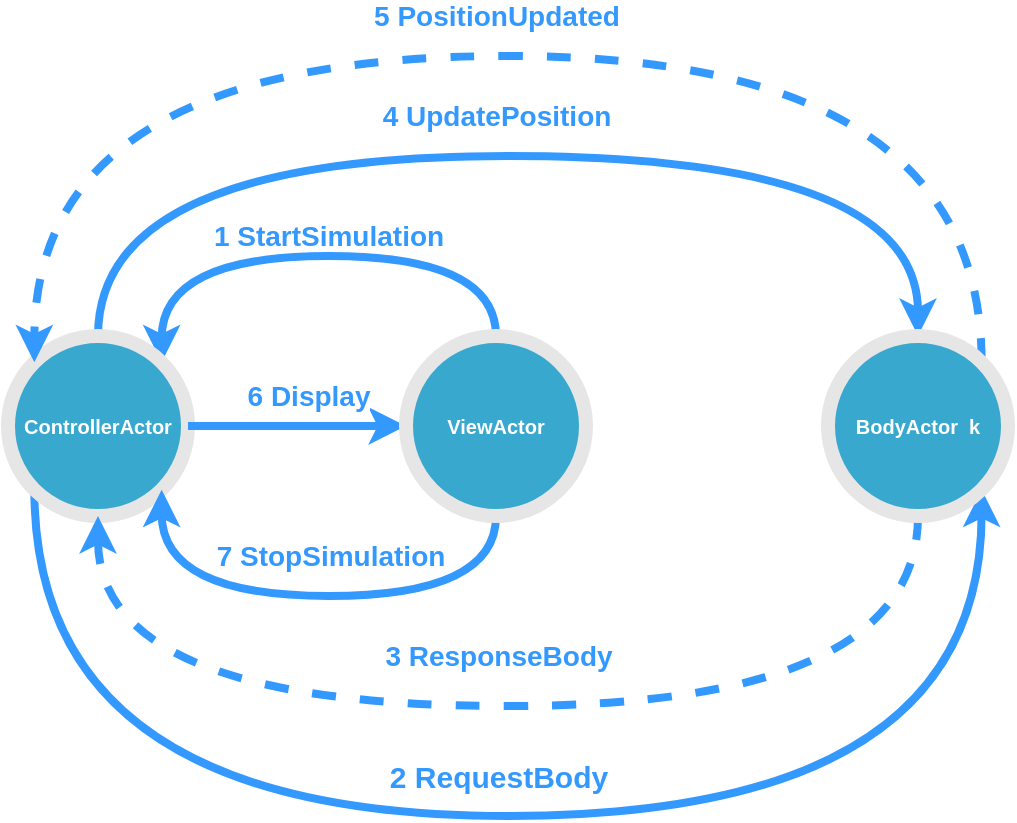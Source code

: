 <mxfile version="20.0.1" type="device"><diagram id="yBA4Oni4PlioTrrxNGuq" name="Page-1"><mxGraphModel dx="981" dy="542" grid="1" gridSize="10" guides="1" tooltips="1" connect="1" arrows="1" fold="1" page="1" pageScale="1" pageWidth="827" pageHeight="1169" math="0" shadow="0"><root><mxCell id="0"/><mxCell id="1" parent="0"/><mxCell id="qHPBBl44Rf3xfuUqWAed-34" style="edgeStyle=orthogonalEdgeStyle;curved=1;rounded=0;orthogonalLoop=1;jettySize=auto;html=1;entryX=1;entryY=1;entryDx=0;entryDy=0;fontSize=15;fontColor=#3399FF;strokeColor=#3399FF;strokeWidth=4;exitX=0;exitY=1;exitDx=0;exitDy=0;" edge="1" parent="1" source="qHPBBl44Rf3xfuUqWAed-5" target="qHPBBl44Rf3xfuUqWAed-8"><mxGeometry relative="1" as="geometry"><mxPoint x="180.0" y="175.0" as="sourcePoint"/><mxPoint x="678.97" y="260.03" as="targetPoint"/><Array as="points"><mxPoint x="193" y="450"/><mxPoint x="667" y="450"/></Array></mxGeometry></mxCell><mxCell id="qHPBBl44Rf3xfuUqWAed-35" value="&lt;b&gt;2 RequestBody&lt;/b&gt;" style="edgeLabel;html=1;align=center;verticalAlign=middle;resizable=0;points=[];fontSize=15;fontColor=#3399FF;" vertex="1" connectable="0" parent="qHPBBl44Rf3xfuUqWAed-34"><mxGeometry x="-0.041" y="-1" relative="1" as="geometry"><mxPoint x="11" y="-21" as="offset"/></mxGeometry></mxCell><mxCell id="qHPBBl44Rf3xfuUqWAed-41" style="edgeStyle=orthogonalEdgeStyle;curved=1;rounded=0;orthogonalLoop=1;jettySize=auto;html=1;entryX=0.5;entryY=0;entryDx=0;entryDy=0;fontSize=14;fontColor=#3399FF;strokeColor=#3399FF;strokeWidth=4;exitX=0.5;exitY=0;exitDx=0;exitDy=0;" edge="1" parent="1" source="qHPBBl44Rf3xfuUqWAed-5" target="qHPBBl44Rf3xfuUqWAed-8"><mxGeometry relative="1" as="geometry"><Array as="points"><mxPoint x="225" y="120"/><mxPoint x="635" y="120"/></Array></mxGeometry></mxCell><mxCell id="qHPBBl44Rf3xfuUqWAed-42" value="&lt;b&gt;4 UpdatePosition&lt;/b&gt;" style="edgeLabel;html=1;align=center;verticalAlign=middle;resizable=0;points=[];fontSize=14;fontColor=#3399FF;" vertex="1" connectable="0" parent="qHPBBl44Rf3xfuUqWAed-41"><mxGeometry x="-0.035" relative="1" as="geometry"><mxPoint x="4" y="-20" as="offset"/></mxGeometry></mxCell><mxCell id="qHPBBl44Rf3xfuUqWAed-45" style="edgeStyle=orthogonalEdgeStyle;curved=1;rounded=0;orthogonalLoop=1;jettySize=auto;html=1;exitX=1;exitY=0;exitDx=0;exitDy=0;entryX=0.5;entryY=0;entryDx=0;entryDy=0;fontSize=14;fontColor=#3399FF;strokeColor=#3399FF;strokeWidth=4;startArrow=classic;startFill=1;endArrow=none;endFill=0;" edge="1" parent="1" source="qHPBBl44Rf3xfuUqWAed-5" target="qHPBBl44Rf3xfuUqWAed-7"><mxGeometry relative="1" as="geometry"><Array as="points"><mxPoint x="257" y="170"/><mxPoint x="424" y="170"/></Array></mxGeometry></mxCell><mxCell id="qHPBBl44Rf3xfuUqWAed-46" value="&lt;span style=&quot;font-weight: 700; background-color: rgb(255, 255, 255);&quot;&gt;1 StartSimulation&lt;/span&gt;" style="edgeLabel;html=1;align=center;verticalAlign=middle;resizable=0;points=[];fontSize=14;fontColor=#3399FF;labelBackgroundColor=none;" vertex="1" connectable="0" parent="qHPBBl44Rf3xfuUqWAed-45"><mxGeometry x="-0.061" y="-2" relative="1" as="geometry"><mxPoint x="14" y="-12" as="offset"/></mxGeometry></mxCell><mxCell id="qHPBBl44Rf3xfuUqWAed-5" value="ControllerActor" style="ellipse;whiteSpace=wrap;html=1;aspect=fixed;fillColor=#38a8ce;strokeColor=#E6E6E6;strokeWidth=7;sketch=0;fontSize=10;fontColor=#FFFFFF;fontStyle=1" vertex="1" parent="1"><mxGeometry x="180" y="210" width="90" height="90" as="geometry"/></mxCell><mxCell id="qHPBBl44Rf3xfuUqWAed-36" style="edgeStyle=orthogonalEdgeStyle;curved=1;rounded=0;orthogonalLoop=1;jettySize=auto;html=1;entryX=1;entryY=0.5;entryDx=0;entryDy=0;fontSize=15;fontColor=#3399FF;strokeColor=#3399FF;strokeWidth=4;startArrow=classic;startFill=1;endArrow=none;endFill=0;" edge="1" parent="1" source="qHPBBl44Rf3xfuUqWAed-7" target="qHPBBl44Rf3xfuUqWAed-5"><mxGeometry relative="1" as="geometry"/></mxCell><mxCell id="qHPBBl44Rf3xfuUqWAed-37" value="6 Display" style="edgeLabel;html=1;align=center;verticalAlign=middle;resizable=0;points=[];fontSize=14;fontColor=#3399FF;fontStyle=1" vertex="1" connectable="0" parent="qHPBBl44Rf3xfuUqWAed-36"><mxGeometry x="0.228" y="1" relative="1" as="geometry"><mxPoint x="18" y="-16" as="offset"/></mxGeometry></mxCell><mxCell id="qHPBBl44Rf3xfuUqWAed-47" style="edgeStyle=orthogonalEdgeStyle;curved=1;rounded=0;orthogonalLoop=1;jettySize=auto;html=1;exitX=0.5;exitY=1;exitDx=0;exitDy=0;entryX=1;entryY=1;entryDx=0;entryDy=0;fontSize=14;fontColor=#3399FF;startArrow=none;startFill=0;endArrow=classic;endFill=1;strokeColor=#3399FF;strokeWidth=4;" edge="1" parent="1" source="qHPBBl44Rf3xfuUqWAed-7" target="qHPBBl44Rf3xfuUqWAed-5"><mxGeometry relative="1" as="geometry"><Array as="points"><mxPoint x="424" y="340"/><mxPoint x="257" y="340"/></Array></mxGeometry></mxCell><mxCell id="qHPBBl44Rf3xfuUqWAed-48" value="&lt;b&gt;7 StopSimulation&lt;/b&gt;" style="edgeLabel;html=1;align=center;verticalAlign=middle;resizable=0;points=[];fontSize=14;fontColor=#3399FF;labelBackgroundColor=none;" vertex="1" connectable="0" parent="qHPBBl44Rf3xfuUqWAed-47"><mxGeometry x="0.05" y="1" relative="1" as="geometry"><mxPoint x="13" y="-21" as="offset"/></mxGeometry></mxCell><mxCell id="qHPBBl44Rf3xfuUqWAed-7" value="ViewActor" style="ellipse;whiteSpace=wrap;html=1;aspect=fixed;fillColor=#38a8ce;strokeColor=#E6E6E6;strokeWidth=7;sketch=0;fontSize=10;fontColor=#FFFFFF;fontStyle=1" vertex="1" parent="1"><mxGeometry x="379" y="210" width="90" height="90" as="geometry"/></mxCell><mxCell id="qHPBBl44Rf3xfuUqWAed-38" style="edgeStyle=orthogonalEdgeStyle;curved=1;rounded=0;orthogonalLoop=1;jettySize=auto;html=1;entryX=0.5;entryY=1;entryDx=0;entryDy=0;fontSize=14;fontColor=#3399FF;strokeColor=#3399FF;strokeWidth=4;exitX=0.5;exitY=1;exitDx=0;exitDy=0;dashed=1;" edge="1" parent="1" source="qHPBBl44Rf3xfuUqWAed-8" target="qHPBBl44Rf3xfuUqWAed-5"><mxGeometry relative="1" as="geometry"><mxPoint x="665.79" y="291.85" as="sourcePoint"/><mxPoint x="192.15" y="291.85" as="targetPoint"/><Array as="points"><mxPoint x="635" y="395"/><mxPoint x="225" y="395"/></Array></mxGeometry></mxCell><mxCell id="qHPBBl44Rf3xfuUqWAed-39" value="&lt;b&gt;3 ResponseBody&lt;/b&gt;" style="edgeLabel;html=1;align=center;verticalAlign=middle;resizable=0;points=[];fontSize=14;fontColor=#3399FF;" vertex="1" connectable="0" parent="qHPBBl44Rf3xfuUqWAed-38"><mxGeometry x="0.089" y="-5" relative="1" as="geometry"><mxPoint x="21" y="-20" as="offset"/></mxGeometry></mxCell><mxCell id="qHPBBl44Rf3xfuUqWAed-43" style="edgeStyle=orthogonalEdgeStyle;curved=1;rounded=0;orthogonalLoop=1;jettySize=auto;html=1;entryX=0;entryY=0;entryDx=0;entryDy=0;fontSize=14;fontColor=#3399FF;strokeColor=#3399FF;strokeWidth=4;exitX=1;exitY=0;exitDx=0;exitDy=0;dashed=1;" edge="1" parent="1" source="qHPBBl44Rf3xfuUqWAed-8" target="qHPBBl44Rf3xfuUqWAed-5"><mxGeometry relative="1" as="geometry"><Array as="points"><mxPoint x="667" y="70"/><mxPoint x="193" y="70"/></Array></mxGeometry></mxCell><mxCell id="qHPBBl44Rf3xfuUqWAed-44" value="&lt;b&gt;5 PositionUpdated&lt;/b&gt;" style="edgeLabel;html=1;align=center;verticalAlign=middle;resizable=0;points=[];fontSize=14;fontColor=#3399FF;" vertex="1" connectable="0" parent="qHPBBl44Rf3xfuUqWAed-43"><mxGeometry x="0.083" y="2" relative="1" as="geometry"><mxPoint x="26" y="-22" as="offset"/></mxGeometry></mxCell><mxCell id="qHPBBl44Rf3xfuUqWAed-8" value="BodyActor&amp;nbsp; k" style="ellipse;whiteSpace=wrap;html=1;aspect=fixed;fillColor=#38a8ce;strokeColor=#E6E6E6;strokeWidth=7;sketch=0;fontSize=10;fontColor=#FFFFFF;fontStyle=1" vertex="1" parent="1"><mxGeometry x="590" y="210" width="90" height="90" as="geometry"/></mxCell></root></mxGraphModel></diagram></mxfile>